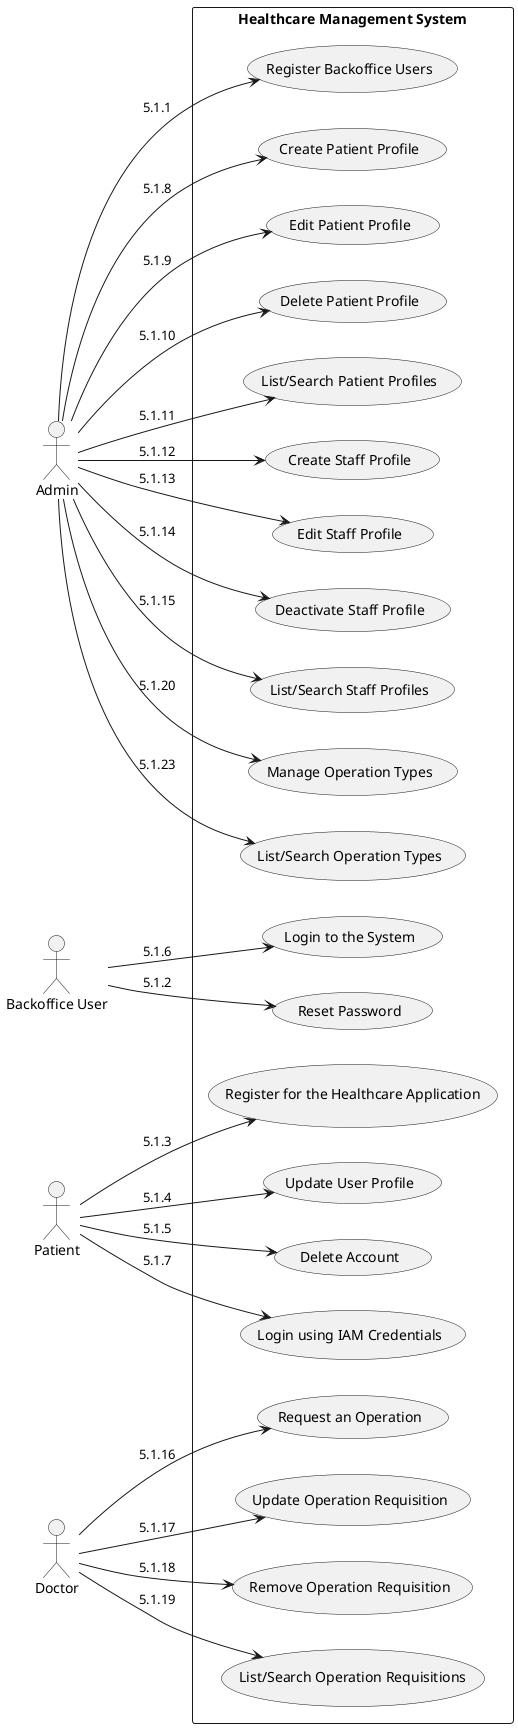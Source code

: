 @startuml UseCaseDiagram

left to right direction

actor Admin
actor "Backoffice User" as BackofficeUser
actor Patient
actor Doctor

rectangle "Healthcare Management System" {
    Admin --> (Register Backoffice Users) : "5.1.1"
    Admin --> (Create Patient Profile) : "5.1.8"
    Admin --> (Edit Patient Profile) : "5.1.9"
    Admin --> (Delete Patient Profile) : "5.1.10"
    Admin --> (List/Search Patient Profiles) : "5.1.11"
    Admin --> (Create Staff Profile) : "5.1.12"
    Admin --> (Edit Staff Profile) : "5.1.13"
    Admin --> (Deactivate Staff Profile) : "5.1.14"
    Admin --> (List/Search Staff Profiles) : "5.1.15"
    Admin --> (Manage Operation Types) : "5.1.20"
    Admin --> (List/Search Operation Types) : "5.1.23"

    BackofficeUser --> (Login to the System) : "5.1.6"
    BackofficeUser --> (Reset Password) : "5.1.2"

    Doctor --> (Request an Operation) : "5.1.16"
    Doctor --> (Update Operation Requisition) : "5.1.17"
    Doctor --> (Remove Operation Requisition) : "5.1.18"
    Doctor --> (List/Search Operation Requisitions) : "5.1.19"

    Patient --> (Register for the Healthcare Application) : "5.1.3"
    Patient --> (Update User Profile) : "5.1.4"
    Patient --> (Delete Account) : "5.1.5"
    Patient --> (Login using IAM Credentials) : "5.1.7"
}

@enduml
